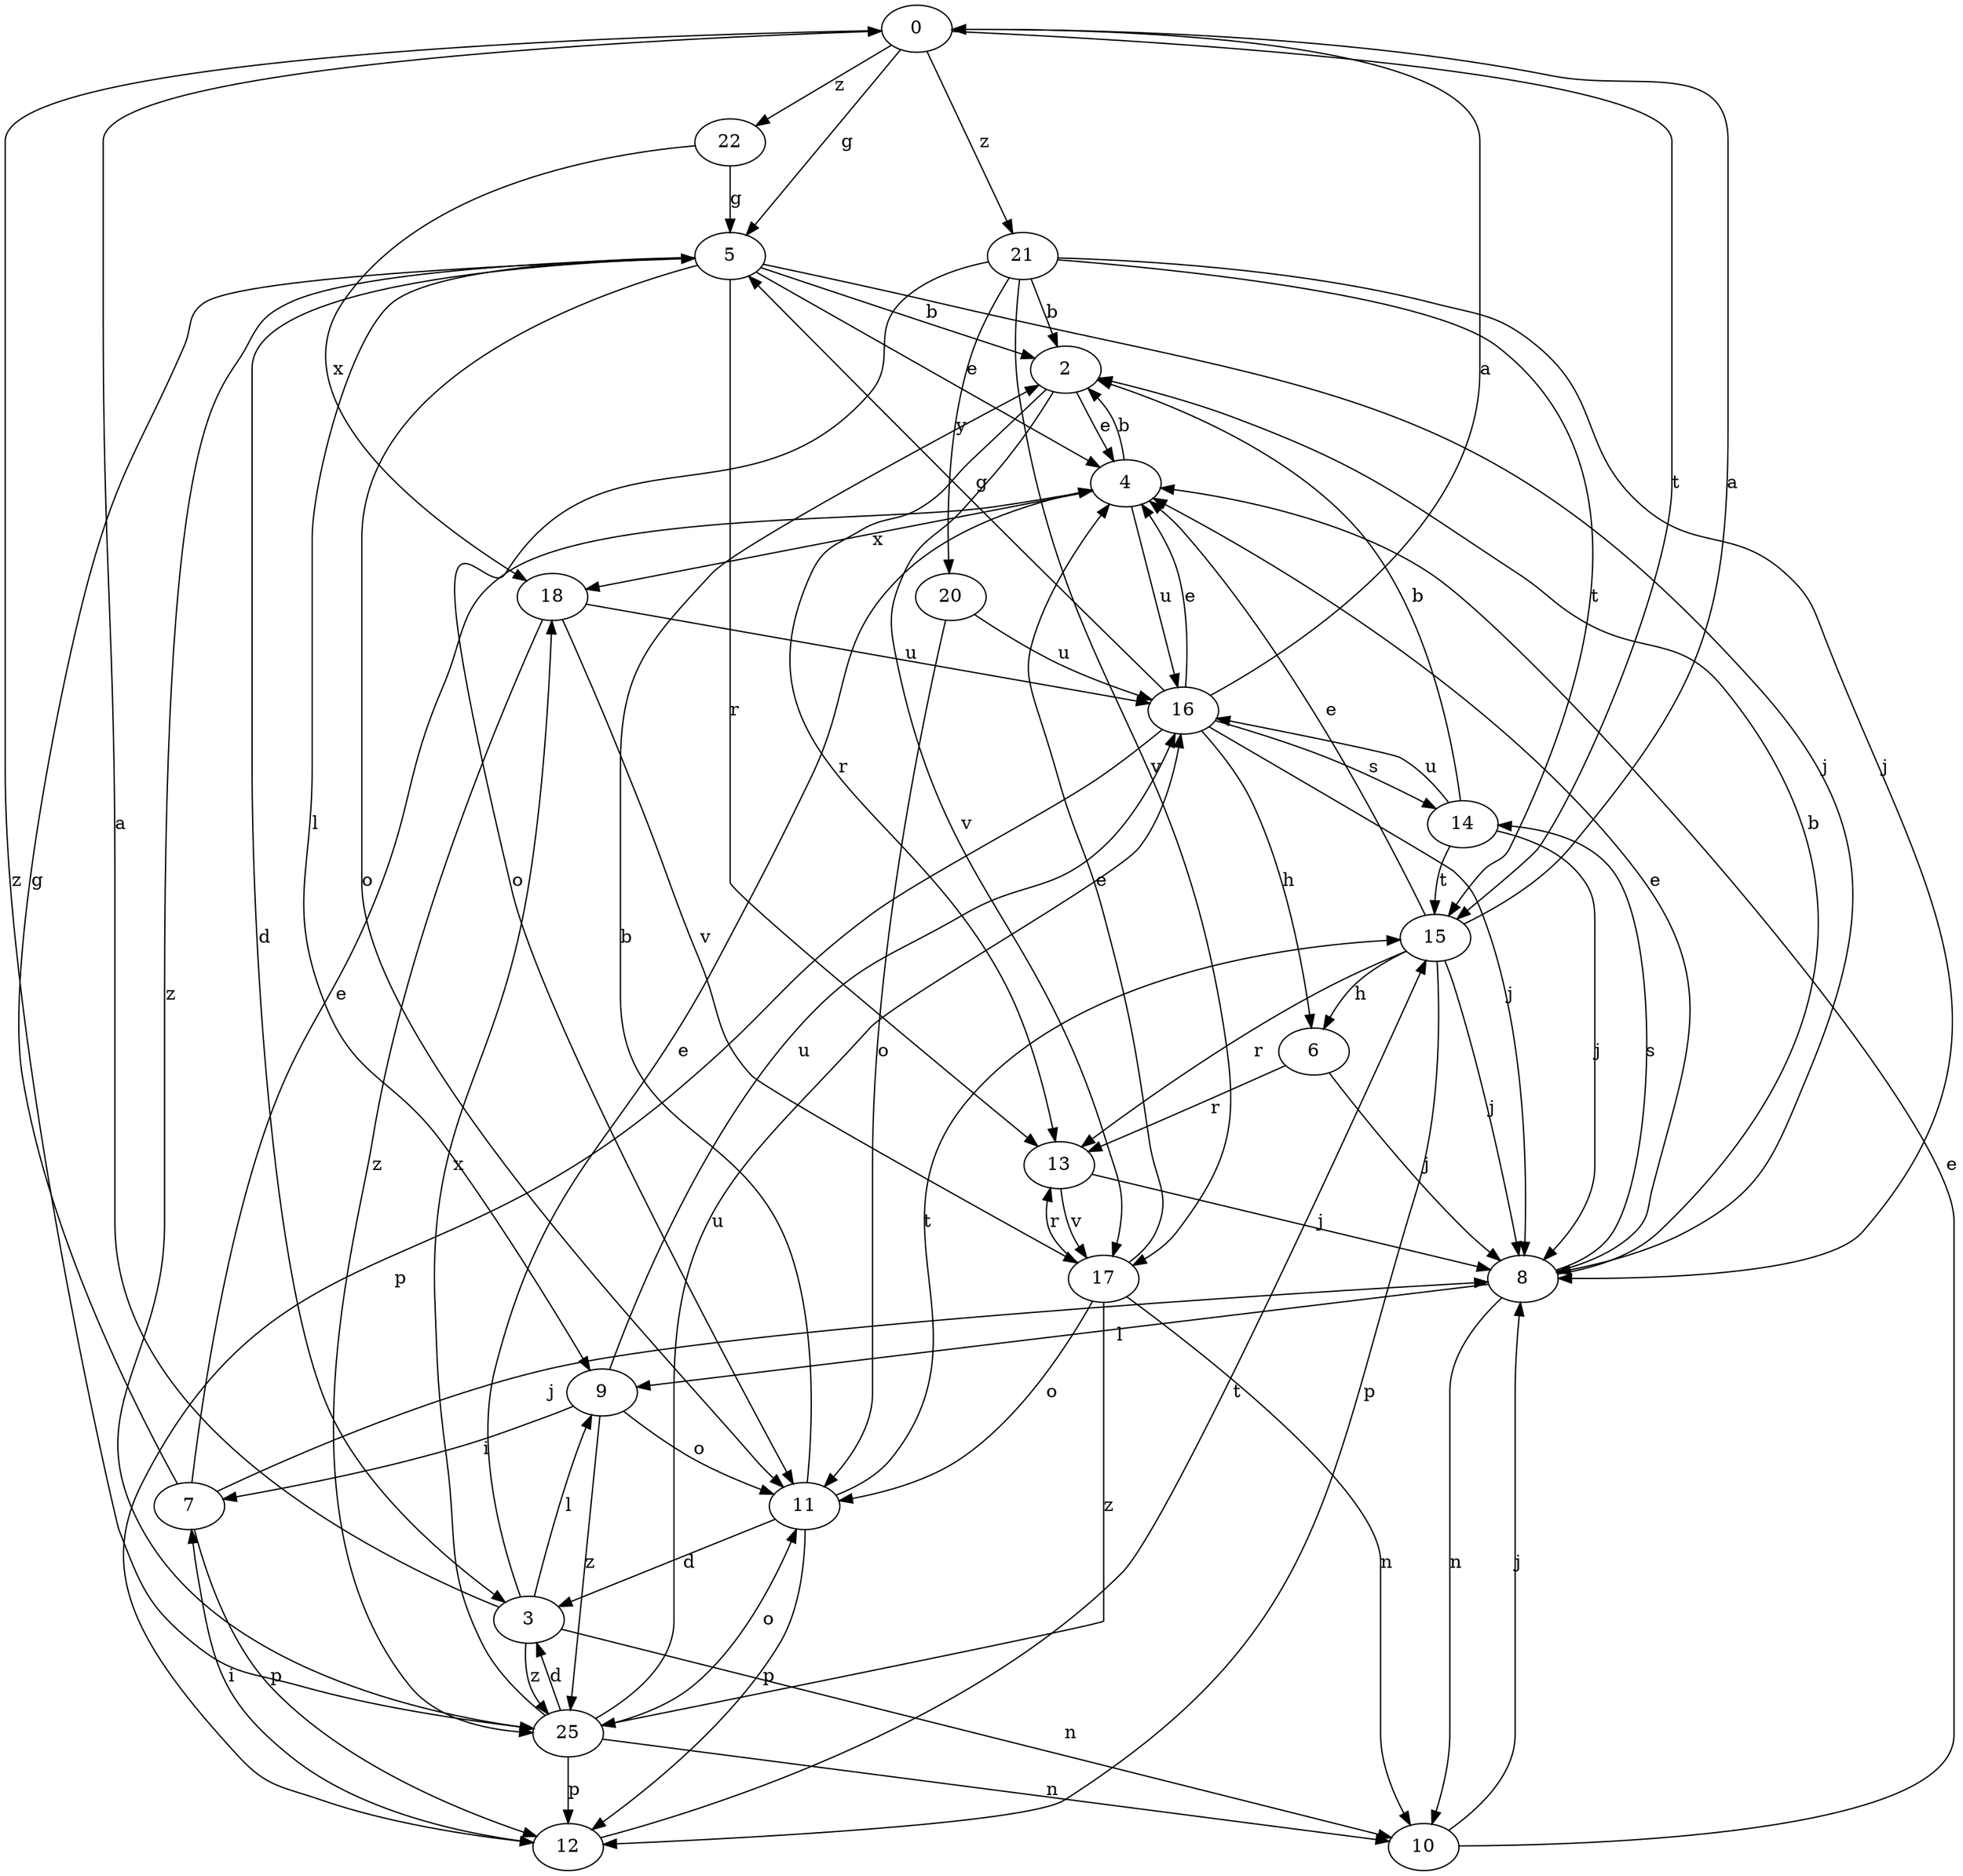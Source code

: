 strict digraph  {
0;
2;
3;
4;
5;
6;
7;
8;
9;
10;
11;
12;
13;
14;
15;
16;
17;
18;
20;
21;
22;
25;
0 -> 5  [label=g];
0 -> 15  [label=t];
0 -> 21  [label=z];
0 -> 22  [label=z];
0 -> 25  [label=z];
2 -> 4  [label=e];
2 -> 13  [label=r];
2 -> 17  [label=v];
3 -> 0  [label=a];
3 -> 4  [label=e];
3 -> 9  [label=l];
3 -> 10  [label=n];
3 -> 25  [label=z];
4 -> 2  [label=b];
4 -> 16  [label=u];
4 -> 18  [label=x];
5 -> 2  [label=b];
5 -> 3  [label=d];
5 -> 4  [label=e];
5 -> 8  [label=j];
5 -> 9  [label=l];
5 -> 11  [label=o];
5 -> 13  [label=r];
5 -> 25  [label=z];
6 -> 8  [label=j];
6 -> 13  [label=r];
7 -> 4  [label=e];
7 -> 5  [label=g];
7 -> 8  [label=j];
7 -> 12  [label=p];
8 -> 2  [label=b];
8 -> 4  [label=e];
8 -> 9  [label=l];
8 -> 10  [label=n];
8 -> 14  [label=s];
9 -> 7  [label=i];
9 -> 11  [label=o];
9 -> 16  [label=u];
9 -> 25  [label=z];
10 -> 4  [label=e];
10 -> 8  [label=j];
11 -> 2  [label=b];
11 -> 3  [label=d];
11 -> 12  [label=p];
11 -> 15  [label=t];
12 -> 7  [label=i];
12 -> 15  [label=t];
13 -> 8  [label=j];
13 -> 17  [label=v];
14 -> 2  [label=b];
14 -> 8  [label=j];
14 -> 15  [label=t];
14 -> 16  [label=u];
15 -> 0  [label=a];
15 -> 4  [label=e];
15 -> 6  [label=h];
15 -> 8  [label=j];
15 -> 12  [label=p];
15 -> 13  [label=r];
16 -> 0  [label=a];
16 -> 4  [label=e];
16 -> 5  [label=g];
16 -> 6  [label=h];
16 -> 8  [label=j];
16 -> 12  [label=p];
16 -> 14  [label=s];
17 -> 4  [label=e];
17 -> 10  [label=n];
17 -> 11  [label=o];
17 -> 13  [label=r];
17 -> 25  [label=z];
18 -> 16  [label=u];
18 -> 17  [label=v];
18 -> 25  [label=z];
20 -> 11  [label=o];
20 -> 16  [label=u];
21 -> 2  [label=b];
21 -> 8  [label=j];
21 -> 11  [label=o];
21 -> 15  [label=t];
21 -> 17  [label=v];
21 -> 20  [label=y];
22 -> 5  [label=g];
22 -> 18  [label=x];
25 -> 3  [label=d];
25 -> 10  [label=n];
25 -> 11  [label=o];
25 -> 12  [label=p];
25 -> 16  [label=u];
25 -> 18  [label=x];
}
